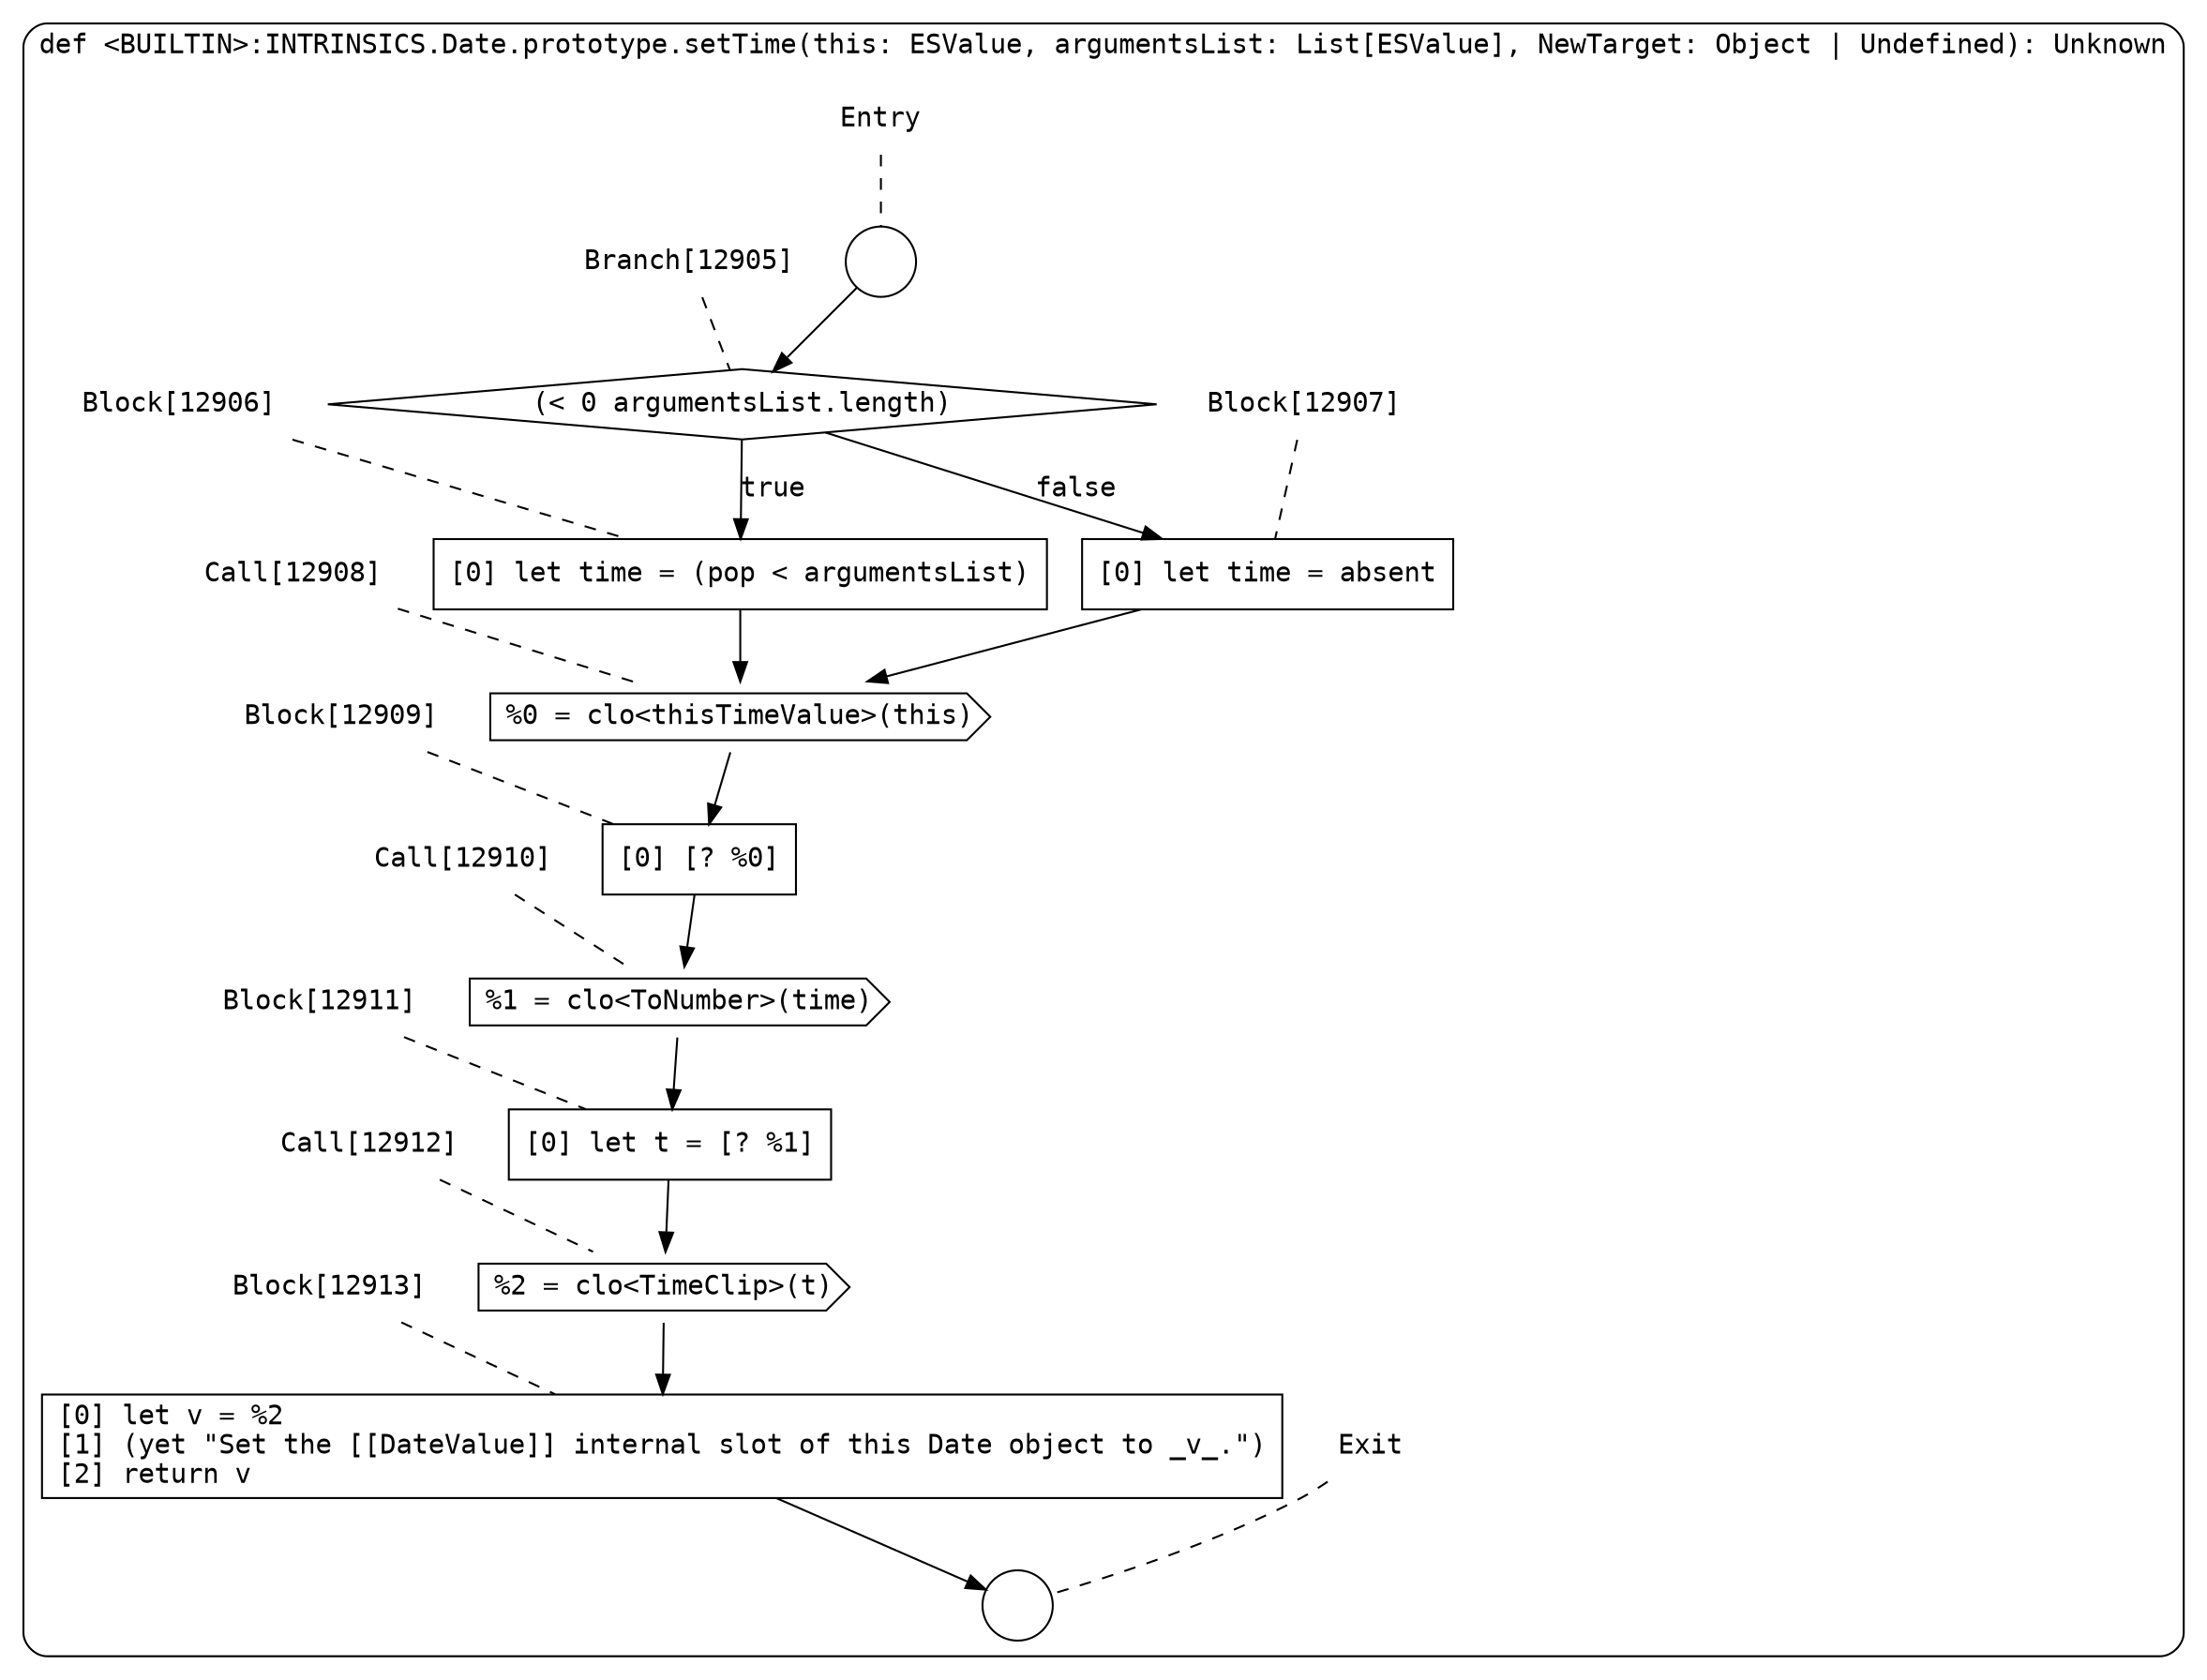 digraph {
  graph [fontname = "Consolas"]
  node [fontname = "Consolas"]
  edge [fontname = "Consolas"]
  subgraph cluster2144 {
    label = "def <BUILTIN>:INTRINSICS.Date.prototype.setTime(this: ESValue, argumentsList: List[ESValue], NewTarget: Object | Undefined): Unknown"
    style = rounded
    cluster2144_entry_name [shape=none, label=<<font color="black">Entry</font>>]
    cluster2144_entry_name -> cluster2144_entry [arrowhead=none, color="black", style=dashed]
    cluster2144_entry [shape=circle label=" " color="black" fillcolor="white" style=filled]
    cluster2144_entry -> node12905 [color="black"]
    cluster2144_exit_name [shape=none, label=<<font color="black">Exit</font>>]
    cluster2144_exit_name -> cluster2144_exit [arrowhead=none, color="black", style=dashed]
    cluster2144_exit [shape=circle label=" " color="black" fillcolor="white" style=filled]
    node12905_name [shape=none, label=<<font color="black">Branch[12905]</font>>]
    node12905_name -> node12905 [arrowhead=none, color="black", style=dashed]
    node12905 [shape=diamond, label=<<font color="black">(&lt; 0 argumentsList.length)</font>> color="black" fillcolor="white", style=filled]
    node12905 -> node12906 [label=<<font color="black">true</font>> color="black"]
    node12905 -> node12907 [label=<<font color="black">false</font>> color="black"]
    node12906_name [shape=none, label=<<font color="black">Block[12906]</font>>]
    node12906_name -> node12906 [arrowhead=none, color="black", style=dashed]
    node12906 [shape=box, label=<<font color="black">[0] let time = (pop &lt; argumentsList)<BR ALIGN="LEFT"/></font>> color="black" fillcolor="white", style=filled]
    node12906 -> node12908 [color="black"]
    node12907_name [shape=none, label=<<font color="black">Block[12907]</font>>]
    node12907_name -> node12907 [arrowhead=none, color="black", style=dashed]
    node12907 [shape=box, label=<<font color="black">[0] let time = absent<BR ALIGN="LEFT"/></font>> color="black" fillcolor="white", style=filled]
    node12907 -> node12908 [color="black"]
    node12908_name [shape=none, label=<<font color="black">Call[12908]</font>>]
    node12908_name -> node12908 [arrowhead=none, color="black", style=dashed]
    node12908 [shape=cds, label=<<font color="black">%0 = clo&lt;thisTimeValue&gt;(this)</font>> color="black" fillcolor="white", style=filled]
    node12908 -> node12909 [color="black"]
    node12909_name [shape=none, label=<<font color="black">Block[12909]</font>>]
    node12909_name -> node12909 [arrowhead=none, color="black", style=dashed]
    node12909 [shape=box, label=<<font color="black">[0] [? %0]<BR ALIGN="LEFT"/></font>> color="black" fillcolor="white", style=filled]
    node12909 -> node12910 [color="black"]
    node12910_name [shape=none, label=<<font color="black">Call[12910]</font>>]
    node12910_name -> node12910 [arrowhead=none, color="black", style=dashed]
    node12910 [shape=cds, label=<<font color="black">%1 = clo&lt;ToNumber&gt;(time)</font>> color="black" fillcolor="white", style=filled]
    node12910 -> node12911 [color="black"]
    node12911_name [shape=none, label=<<font color="black">Block[12911]</font>>]
    node12911_name -> node12911 [arrowhead=none, color="black", style=dashed]
    node12911 [shape=box, label=<<font color="black">[0] let t = [? %1]<BR ALIGN="LEFT"/></font>> color="black" fillcolor="white", style=filled]
    node12911 -> node12912 [color="black"]
    node12912_name [shape=none, label=<<font color="black">Call[12912]</font>>]
    node12912_name -> node12912 [arrowhead=none, color="black", style=dashed]
    node12912 [shape=cds, label=<<font color="black">%2 = clo&lt;TimeClip&gt;(t)</font>> color="black" fillcolor="white", style=filled]
    node12912 -> node12913 [color="black"]
    node12913_name [shape=none, label=<<font color="black">Block[12913]</font>>]
    node12913_name -> node12913 [arrowhead=none, color="black", style=dashed]
    node12913 [shape=box, label=<<font color="black">[0] let v = %2<BR ALIGN="LEFT"/>[1] (yet &quot;Set the [[DateValue]] internal slot of this Date object to _v_.&quot;)<BR ALIGN="LEFT"/>[2] return v<BR ALIGN="LEFT"/></font>> color="black" fillcolor="white", style=filled]
    node12913 -> cluster2144_exit [color="black"]
  }
}